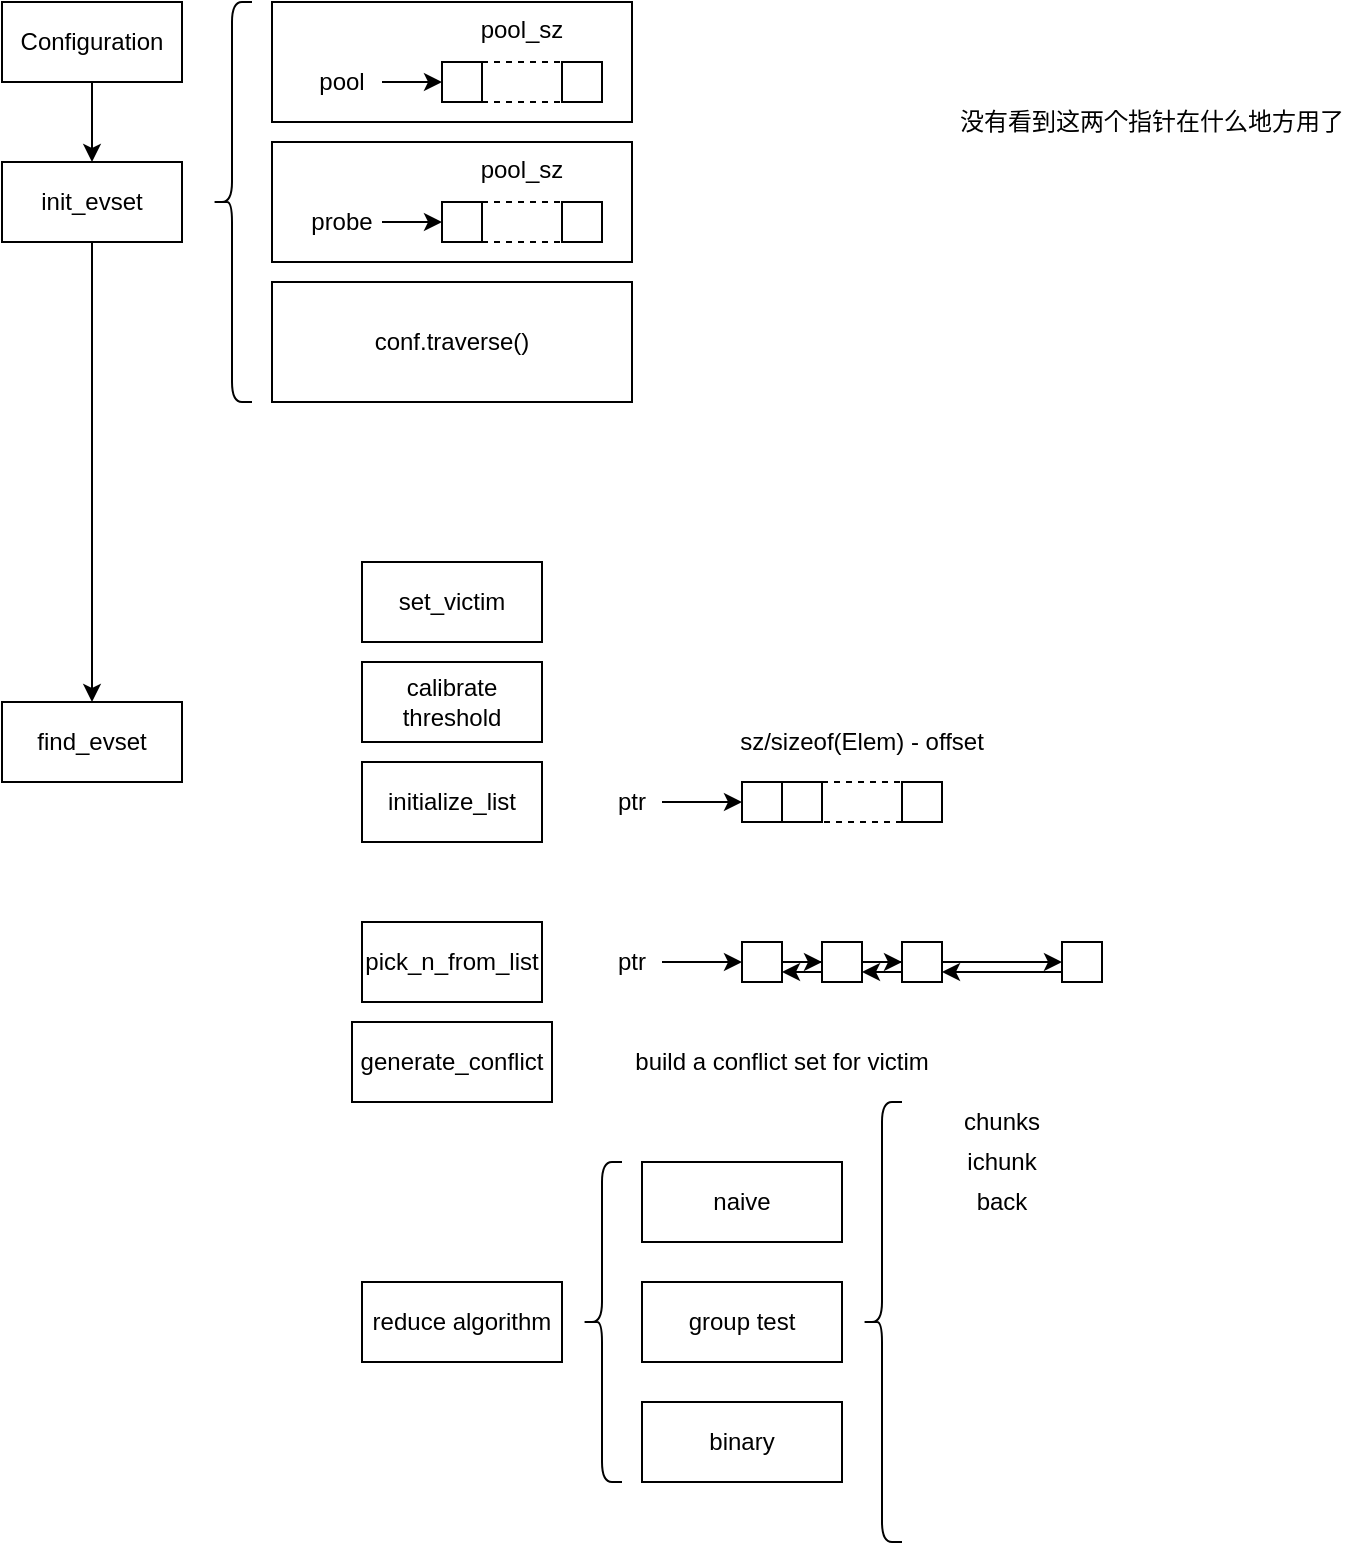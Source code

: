 <mxfile version="13.1.12" type="github">
  <diagram id="j1-Qjk5repm2_EIc1Shi" name="Page-1">
    <mxGraphModel dx="1185" dy="672" grid="1" gridSize="10" guides="1" tooltips="1" connect="1" arrows="1" fold="1" page="1" pageScale="1" pageWidth="850" pageHeight="1400" math="0" shadow="0">
      <root>
        <mxCell id="0" />
        <mxCell id="1" parent="0" />
        <mxCell id="B7dfgYhSf5KNwueZFovN-3" value="" style="rounded=0;whiteSpace=wrap;html=1;" vertex="1" parent="1">
          <mxGeometry x="245" y="110" width="180" height="60" as="geometry" />
        </mxCell>
        <mxCell id="B7dfgYhSf5KNwueZFovN-4" style="edgeStyle=orthogonalEdgeStyle;rounded=0;orthogonalLoop=1;jettySize=auto;html=1;exitX=0.5;exitY=1;exitDx=0;exitDy=0;" edge="1" parent="1" source="B7dfgYhSf5KNwueZFovN-5" target="B7dfgYhSf5KNwueZFovN-7">
          <mxGeometry relative="1" as="geometry" />
        </mxCell>
        <mxCell id="B7dfgYhSf5KNwueZFovN-5" value="Configuration" style="rounded=0;whiteSpace=wrap;html=1;" vertex="1" parent="1">
          <mxGeometry x="110" y="110" width="90" height="40" as="geometry" />
        </mxCell>
        <mxCell id="B7dfgYhSf5KNwueZFovN-6" style="edgeStyle=orthogonalEdgeStyle;rounded=0;orthogonalLoop=1;jettySize=auto;html=1;entryX=0.5;entryY=0;entryDx=0;entryDy=0;" edge="1" parent="1" source="B7dfgYhSf5KNwueZFovN-7" target="B7dfgYhSf5KNwueZFovN-25">
          <mxGeometry relative="1" as="geometry" />
        </mxCell>
        <mxCell id="B7dfgYhSf5KNwueZFovN-7" value="init_evset" style="rounded=0;whiteSpace=wrap;html=1;" vertex="1" parent="1">
          <mxGeometry x="110" y="190" width="90" height="40" as="geometry" />
        </mxCell>
        <mxCell id="B7dfgYhSf5KNwueZFovN-8" value="pool_sz" style="text;html=1;strokeColor=none;fillColor=none;align=center;verticalAlign=middle;whiteSpace=wrap;rounded=0;" vertex="1" parent="1">
          <mxGeometry x="350" y="114" width="40" height="20" as="geometry" />
        </mxCell>
        <mxCell id="B7dfgYhSf5KNwueZFovN-9" value="" style="rounded=0;whiteSpace=wrap;html=1;" vertex="1" parent="1">
          <mxGeometry x="330" y="140" width="20" height="20" as="geometry" />
        </mxCell>
        <mxCell id="B7dfgYhSf5KNwueZFovN-10" value="" style="rounded=0;whiteSpace=wrap;html=1;" vertex="1" parent="1">
          <mxGeometry x="390" y="140" width="20" height="20" as="geometry" />
        </mxCell>
        <mxCell id="B7dfgYhSf5KNwueZFovN-11" value="" style="endArrow=none;dashed=1;html=1;entryX=0;entryY=0;entryDx=0;entryDy=0;" edge="1" parent="1" target="B7dfgYhSf5KNwueZFovN-10">
          <mxGeometry width="50" height="50" relative="1" as="geometry">
            <mxPoint x="350" y="140" as="sourcePoint" />
            <mxPoint x="400" y="90" as="targetPoint" />
          </mxGeometry>
        </mxCell>
        <mxCell id="B7dfgYhSf5KNwueZFovN-12" value="" style="endArrow=none;dashed=1;html=1;entryX=0;entryY=1;entryDx=0;entryDy=0;" edge="1" parent="1" target="B7dfgYhSf5KNwueZFovN-10">
          <mxGeometry width="50" height="50" relative="1" as="geometry">
            <mxPoint x="350" y="160" as="sourcePoint" />
            <mxPoint x="400" y="110" as="targetPoint" />
          </mxGeometry>
        </mxCell>
        <mxCell id="B7dfgYhSf5KNwueZFovN-13" style="edgeStyle=orthogonalEdgeStyle;rounded=0;orthogonalLoop=1;jettySize=auto;html=1;exitX=1;exitY=0.5;exitDx=0;exitDy=0;entryX=0;entryY=0.5;entryDx=0;entryDy=0;" edge="1" parent="1" source="B7dfgYhSf5KNwueZFovN-14" target="B7dfgYhSf5KNwueZFovN-9">
          <mxGeometry relative="1" as="geometry" />
        </mxCell>
        <mxCell id="B7dfgYhSf5KNwueZFovN-14" value="pool" style="text;html=1;strokeColor=none;fillColor=none;align=center;verticalAlign=middle;whiteSpace=wrap;rounded=0;" vertex="1" parent="1">
          <mxGeometry x="260" y="140" width="40" height="20" as="geometry" />
        </mxCell>
        <mxCell id="B7dfgYhSf5KNwueZFovN-15" value="" style="rounded=0;whiteSpace=wrap;html=1;" vertex="1" parent="1">
          <mxGeometry x="245" y="180" width="180" height="60" as="geometry" />
        </mxCell>
        <mxCell id="B7dfgYhSf5KNwueZFovN-16" value="pool_sz" style="text;html=1;strokeColor=none;fillColor=none;align=center;verticalAlign=middle;whiteSpace=wrap;rounded=0;" vertex="1" parent="1">
          <mxGeometry x="350" y="184" width="40" height="20" as="geometry" />
        </mxCell>
        <mxCell id="B7dfgYhSf5KNwueZFovN-17" value="" style="rounded=0;whiteSpace=wrap;html=1;" vertex="1" parent="1">
          <mxGeometry x="330" y="210" width="20" height="20" as="geometry" />
        </mxCell>
        <mxCell id="B7dfgYhSf5KNwueZFovN-18" value="" style="rounded=0;whiteSpace=wrap;html=1;" vertex="1" parent="1">
          <mxGeometry x="390" y="210" width="20" height="20" as="geometry" />
        </mxCell>
        <mxCell id="B7dfgYhSf5KNwueZFovN-19" value="" style="endArrow=none;dashed=1;html=1;entryX=0;entryY=0;entryDx=0;entryDy=0;" edge="1" parent="1" target="B7dfgYhSf5KNwueZFovN-18">
          <mxGeometry width="50" height="50" relative="1" as="geometry">
            <mxPoint x="350" y="210" as="sourcePoint" />
            <mxPoint x="400" y="160" as="targetPoint" />
          </mxGeometry>
        </mxCell>
        <mxCell id="B7dfgYhSf5KNwueZFovN-20" value="" style="endArrow=none;dashed=1;html=1;entryX=0;entryY=1;entryDx=0;entryDy=0;" edge="1" parent="1" target="B7dfgYhSf5KNwueZFovN-18">
          <mxGeometry width="50" height="50" relative="1" as="geometry">
            <mxPoint x="350" y="230" as="sourcePoint" />
            <mxPoint x="400" y="180" as="targetPoint" />
          </mxGeometry>
        </mxCell>
        <mxCell id="B7dfgYhSf5KNwueZFovN-21" style="edgeStyle=orthogonalEdgeStyle;rounded=0;orthogonalLoop=1;jettySize=auto;html=1;exitX=1;exitY=0.5;exitDx=0;exitDy=0;entryX=0;entryY=0.5;entryDx=0;entryDy=0;" edge="1" parent="1" source="B7dfgYhSf5KNwueZFovN-22" target="B7dfgYhSf5KNwueZFovN-17">
          <mxGeometry relative="1" as="geometry" />
        </mxCell>
        <mxCell id="B7dfgYhSf5KNwueZFovN-22" value="probe" style="text;html=1;strokeColor=none;fillColor=none;align=center;verticalAlign=middle;whiteSpace=wrap;rounded=0;" vertex="1" parent="1">
          <mxGeometry x="260" y="210" width="40" height="20" as="geometry" />
        </mxCell>
        <mxCell id="B7dfgYhSf5KNwueZFovN-23" value="conf.traverse()" style="rounded=0;whiteSpace=wrap;html=1;" vertex="1" parent="1">
          <mxGeometry x="245" y="250" width="180" height="60" as="geometry" />
        </mxCell>
        <mxCell id="B7dfgYhSf5KNwueZFovN-24" value="" style="shape=curlyBracket;whiteSpace=wrap;html=1;rounded=1;" vertex="1" parent="1">
          <mxGeometry x="215" y="110" width="20" height="200" as="geometry" />
        </mxCell>
        <mxCell id="B7dfgYhSf5KNwueZFovN-25" value="find_evset" style="rounded=0;whiteSpace=wrap;html=1;" vertex="1" parent="1">
          <mxGeometry x="110" y="460" width="90" height="40" as="geometry" />
        </mxCell>
        <mxCell id="B7dfgYhSf5KNwueZFovN-26" value="set_victim" style="rounded=0;whiteSpace=wrap;html=1;" vertex="1" parent="1">
          <mxGeometry x="290" y="390" width="90" height="40" as="geometry" />
        </mxCell>
        <mxCell id="B7dfgYhSf5KNwueZFovN-27" value="calibrate threshold" style="rounded=0;whiteSpace=wrap;html=1;" vertex="1" parent="1">
          <mxGeometry x="290" y="440" width="90" height="40" as="geometry" />
        </mxCell>
        <mxCell id="B7dfgYhSf5KNwueZFovN-28" value="initialize_list" style="rounded=0;whiteSpace=wrap;html=1;" vertex="1" parent="1">
          <mxGeometry x="290" y="490" width="90" height="40" as="geometry" />
        </mxCell>
        <mxCell id="B7dfgYhSf5KNwueZFovN-29" value="" style="rounded=0;whiteSpace=wrap;html=1;" vertex="1" parent="1">
          <mxGeometry x="480" y="500" width="20" height="20" as="geometry" />
        </mxCell>
        <mxCell id="B7dfgYhSf5KNwueZFovN-30" value="" style="rounded=0;whiteSpace=wrap;html=1;" vertex="1" parent="1">
          <mxGeometry x="500" y="500" width="20" height="20" as="geometry" />
        </mxCell>
        <mxCell id="B7dfgYhSf5KNwueZFovN-31" value="" style="rounded=0;whiteSpace=wrap;html=1;" vertex="1" parent="1">
          <mxGeometry x="560" y="500" width="20" height="20" as="geometry" />
        </mxCell>
        <mxCell id="B7dfgYhSf5KNwueZFovN-32" value="" style="endArrow=none;dashed=1;html=1;entryX=0;entryY=0;entryDx=0;entryDy=0;" edge="1" parent="1" target="B7dfgYhSf5KNwueZFovN-31">
          <mxGeometry width="50" height="50" relative="1" as="geometry">
            <mxPoint x="520" y="500" as="sourcePoint" />
            <mxPoint x="570" y="450" as="targetPoint" />
          </mxGeometry>
        </mxCell>
        <mxCell id="B7dfgYhSf5KNwueZFovN-33" value="" style="endArrow=none;dashed=1;html=1;exitX=0;exitY=1;exitDx=0;exitDy=0;" edge="1" parent="1" source="B7dfgYhSf5KNwueZFovN-31">
          <mxGeometry width="50" height="50" relative="1" as="geometry">
            <mxPoint x="470" y="570" as="sourcePoint" />
            <mxPoint x="520" y="520" as="targetPoint" />
          </mxGeometry>
        </mxCell>
        <mxCell id="B7dfgYhSf5KNwueZFovN-34" style="edgeStyle=orthogonalEdgeStyle;rounded=0;orthogonalLoop=1;jettySize=auto;html=1;entryX=0;entryY=0.5;entryDx=0;entryDy=0;" edge="1" parent="1" source="B7dfgYhSf5KNwueZFovN-35" target="B7dfgYhSf5KNwueZFovN-29">
          <mxGeometry relative="1" as="geometry" />
        </mxCell>
        <mxCell id="B7dfgYhSf5KNwueZFovN-35" value="ptr" style="text;html=1;strokeColor=none;fillColor=none;align=center;verticalAlign=middle;whiteSpace=wrap;rounded=0;" vertex="1" parent="1">
          <mxGeometry x="410" y="500" width="30" height="20" as="geometry" />
        </mxCell>
        <mxCell id="B7dfgYhSf5KNwueZFovN-36" value="sz/sizeof(Elem) - offset" style="text;html=1;strokeColor=none;fillColor=none;align=center;verticalAlign=middle;whiteSpace=wrap;rounded=0;" vertex="1" parent="1">
          <mxGeometry x="460" y="470" width="160" height="20" as="geometry" />
        </mxCell>
        <mxCell id="B7dfgYhSf5KNwueZFovN-37" value="pick_n_from_list" style="rounded=0;whiteSpace=wrap;html=1;" vertex="1" parent="1">
          <mxGeometry x="290" y="570" width="90" height="40" as="geometry" />
        </mxCell>
        <mxCell id="B7dfgYhSf5KNwueZFovN-38" style="edgeStyle=orthogonalEdgeStyle;rounded=0;orthogonalLoop=1;jettySize=auto;html=1;entryX=0;entryY=0.5;entryDx=0;entryDy=0;" edge="1" parent="1" source="B7dfgYhSf5KNwueZFovN-39" target="B7dfgYhSf5KNwueZFovN-41">
          <mxGeometry relative="1" as="geometry" />
        </mxCell>
        <mxCell id="B7dfgYhSf5KNwueZFovN-39" value="ptr" style="text;html=1;strokeColor=none;fillColor=none;align=center;verticalAlign=middle;whiteSpace=wrap;rounded=0;" vertex="1" parent="1">
          <mxGeometry x="410" y="580" width="30" height="20" as="geometry" />
        </mxCell>
        <mxCell id="B7dfgYhSf5KNwueZFovN-40" style="edgeStyle=orthogonalEdgeStyle;rounded=0;orthogonalLoop=1;jettySize=auto;html=1;entryX=0;entryY=0.5;entryDx=0;entryDy=0;" edge="1" parent="1" source="B7dfgYhSf5KNwueZFovN-41" target="B7dfgYhSf5KNwueZFovN-44">
          <mxGeometry relative="1" as="geometry" />
        </mxCell>
        <mxCell id="B7dfgYhSf5KNwueZFovN-41" value="" style="rounded=0;whiteSpace=wrap;html=1;" vertex="1" parent="1">
          <mxGeometry x="480" y="580" width="20" height="20" as="geometry" />
        </mxCell>
        <mxCell id="B7dfgYhSf5KNwueZFovN-42" style="edgeStyle=orthogonalEdgeStyle;rounded=0;orthogonalLoop=1;jettySize=auto;html=1;entryX=0;entryY=0.5;entryDx=0;entryDy=0;" edge="1" parent="1" source="B7dfgYhSf5KNwueZFovN-44" target="B7dfgYhSf5KNwueZFovN-47">
          <mxGeometry relative="1" as="geometry" />
        </mxCell>
        <mxCell id="B7dfgYhSf5KNwueZFovN-43" style="edgeStyle=orthogonalEdgeStyle;rounded=0;orthogonalLoop=1;jettySize=auto;html=1;exitX=0;exitY=0.75;exitDx=0;exitDy=0;entryX=1;entryY=0.75;entryDx=0;entryDy=0;" edge="1" parent="1" source="B7dfgYhSf5KNwueZFovN-44" target="B7dfgYhSf5KNwueZFovN-41">
          <mxGeometry relative="1" as="geometry" />
        </mxCell>
        <mxCell id="B7dfgYhSf5KNwueZFovN-44" value="" style="rounded=0;whiteSpace=wrap;html=1;" vertex="1" parent="1">
          <mxGeometry x="520" y="580" width="20" height="20" as="geometry" />
        </mxCell>
        <mxCell id="B7dfgYhSf5KNwueZFovN-45" style="edgeStyle=orthogonalEdgeStyle;rounded=0;orthogonalLoop=1;jettySize=auto;html=1;entryX=0;entryY=0.5;entryDx=0;entryDy=0;" edge="1" parent="1" source="B7dfgYhSf5KNwueZFovN-47" target="B7dfgYhSf5KNwueZFovN-49">
          <mxGeometry relative="1" as="geometry" />
        </mxCell>
        <mxCell id="B7dfgYhSf5KNwueZFovN-46" style="edgeStyle=orthogonalEdgeStyle;rounded=0;orthogonalLoop=1;jettySize=auto;html=1;exitX=0;exitY=0.75;exitDx=0;exitDy=0;entryX=1;entryY=0.75;entryDx=0;entryDy=0;" edge="1" parent="1" source="B7dfgYhSf5KNwueZFovN-47" target="B7dfgYhSf5KNwueZFovN-44">
          <mxGeometry relative="1" as="geometry" />
        </mxCell>
        <mxCell id="B7dfgYhSf5KNwueZFovN-47" value="" style="rounded=0;whiteSpace=wrap;html=1;" vertex="1" parent="1">
          <mxGeometry x="560" y="580" width="20" height="20" as="geometry" />
        </mxCell>
        <mxCell id="B7dfgYhSf5KNwueZFovN-48" style="edgeStyle=orthogonalEdgeStyle;rounded=0;orthogonalLoop=1;jettySize=auto;html=1;exitX=0;exitY=0.75;exitDx=0;exitDy=0;entryX=1;entryY=0.75;entryDx=0;entryDy=0;" edge="1" parent="1" source="B7dfgYhSf5KNwueZFovN-49" target="B7dfgYhSf5KNwueZFovN-47">
          <mxGeometry relative="1" as="geometry" />
        </mxCell>
        <mxCell id="B7dfgYhSf5KNwueZFovN-49" value="" style="rounded=0;whiteSpace=wrap;html=1;" vertex="1" parent="1">
          <mxGeometry x="640" y="580" width="20" height="20" as="geometry" />
        </mxCell>
        <mxCell id="B7dfgYhSf5KNwueZFovN-50" value="generate_conflict" style="rounded=0;whiteSpace=wrap;html=1;" vertex="1" parent="1">
          <mxGeometry x="285" y="620" width="100" height="40" as="geometry" />
        </mxCell>
        <mxCell id="B7dfgYhSf5KNwueZFovN-51" value="build a conflict set for victim" style="text;html=1;strokeColor=none;fillColor=none;align=center;verticalAlign=middle;whiteSpace=wrap;rounded=0;" vertex="1" parent="1">
          <mxGeometry x="410" y="630" width="180" height="20" as="geometry" />
        </mxCell>
        <mxCell id="B7dfgYhSf5KNwueZFovN-52" value="" style="shape=image;html=1;verticalAlign=top;verticalLabelPosition=bottom;labelBackgroundColor=#ffffff;imageAspect=0;aspect=fixed;image=https://cdn2.iconfinder.com/data/icons/font-awesome/1792/question-128.png" vertex="1" parent="1">
          <mxGeometry x="426" y="110" width="128" height="128" as="geometry" />
        </mxCell>
        <mxCell id="B7dfgYhSf5KNwueZFovN-53" value="没有看到这两个指针在什么地方用了" style="text;html=1;strokeColor=none;fillColor=none;align=center;verticalAlign=middle;whiteSpace=wrap;rounded=0;" vertex="1" parent="1">
          <mxGeometry x="580" y="160" width="210" height="20" as="geometry" />
        </mxCell>
        <mxCell id="B7dfgYhSf5KNwueZFovN-54" value="reduce algorithm" style="rounded=0;whiteSpace=wrap;html=1;" vertex="1" parent="1">
          <mxGeometry x="290" y="750" width="100" height="40" as="geometry" />
        </mxCell>
        <mxCell id="B7dfgYhSf5KNwueZFovN-55" value="group test" style="rounded=0;whiteSpace=wrap;html=1;" vertex="1" parent="1">
          <mxGeometry x="430" y="750" width="100" height="40" as="geometry" />
        </mxCell>
        <mxCell id="B7dfgYhSf5KNwueZFovN-56" value="naive" style="rounded=0;whiteSpace=wrap;html=1;" vertex="1" parent="1">
          <mxGeometry x="430" y="690" width="100" height="40" as="geometry" />
        </mxCell>
        <mxCell id="B7dfgYhSf5KNwueZFovN-57" value="binary" style="rounded=0;whiteSpace=wrap;html=1;" vertex="1" parent="1">
          <mxGeometry x="430" y="810" width="100" height="40" as="geometry" />
        </mxCell>
        <mxCell id="B7dfgYhSf5KNwueZFovN-58" value="" style="shape=curlyBracket;whiteSpace=wrap;html=1;rounded=1;" vertex="1" parent="1">
          <mxGeometry x="400" y="690" width="20" height="160" as="geometry" />
        </mxCell>
        <mxCell id="B7dfgYhSf5KNwueZFovN-59" value="" style="shape=curlyBracket;whiteSpace=wrap;html=1;rounded=1;" vertex="1" parent="1">
          <mxGeometry x="540" y="660" width="20" height="220" as="geometry" />
        </mxCell>
        <mxCell id="B7dfgYhSf5KNwueZFovN-60" value="chunks" style="text;html=1;strokeColor=none;fillColor=none;align=center;verticalAlign=middle;whiteSpace=wrap;rounded=0;" vertex="1" parent="1">
          <mxGeometry x="580" y="660" width="60" height="20" as="geometry" />
        </mxCell>
        <mxCell id="B7dfgYhSf5KNwueZFovN-61" value="ichunk" style="text;html=1;strokeColor=none;fillColor=none;align=center;verticalAlign=middle;whiteSpace=wrap;rounded=0;" vertex="1" parent="1">
          <mxGeometry x="580" y="680" width="60" height="20" as="geometry" />
        </mxCell>
        <mxCell id="B7dfgYhSf5KNwueZFovN-62" value="back" style="text;html=1;strokeColor=none;fillColor=none;align=center;verticalAlign=middle;whiteSpace=wrap;rounded=0;" vertex="1" parent="1">
          <mxGeometry x="580" y="700" width="60" height="20" as="geometry" />
        </mxCell>
      </root>
    </mxGraphModel>
  </diagram>
</mxfile>
